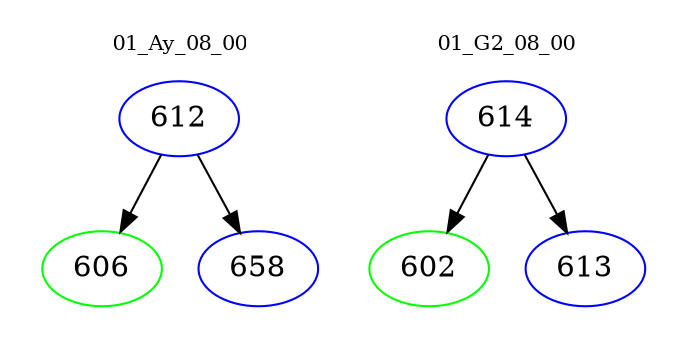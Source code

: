 digraph{
subgraph cluster_0 {
color = white
label = "01_Ay_08_00";
fontsize=10;
T0_612 [label="612", color="blue"]
T0_612 -> T0_606 [color="black"]
T0_606 [label="606", color="green"]
T0_612 -> T0_658 [color="black"]
T0_658 [label="658", color="blue"]
}
subgraph cluster_1 {
color = white
label = "01_G2_08_00";
fontsize=10;
T1_614 [label="614", color="blue"]
T1_614 -> T1_602 [color="black"]
T1_602 [label="602", color="green"]
T1_614 -> T1_613 [color="black"]
T1_613 [label="613", color="blue"]
}
}
